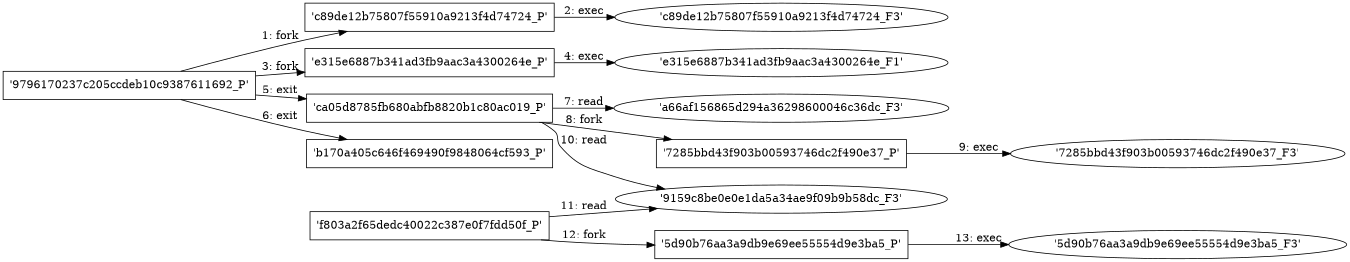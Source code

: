 digraph "D:\Learning\Paper\apt\基于CTI的攻击预警\Dataset\攻击图\ASGfromALLCTI\Threat Source newsletter (Aug. 19, 2021).dot" {
rankdir="LR"
size="9"
fixedsize="false"
splines="true"
nodesep=0.3
ranksep=0
fontsize=10
overlap="scalexy"
engine= "neato"
	"'9796170237c205ccdeb10c9387611692_P'" [node_type=Process shape=box]
	"'c89de12b75807f55910a9213f4d74724_P'" [node_type=Process shape=box]
	"'9796170237c205ccdeb10c9387611692_P'" -> "'c89de12b75807f55910a9213f4d74724_P'" [label="1: fork"]
	"'c89de12b75807f55910a9213f4d74724_P'" [node_type=Process shape=box]
	"'c89de12b75807f55910a9213f4d74724_F3'" [node_type=File shape=ellipse]
	"'c89de12b75807f55910a9213f4d74724_P'" -> "'c89de12b75807f55910a9213f4d74724_F3'" [label="2: exec"]
	"'9796170237c205ccdeb10c9387611692_P'" [node_type=Process shape=box]
	"'e315e6887b341ad3fb9aac3a4300264e_P'" [node_type=Process shape=box]
	"'9796170237c205ccdeb10c9387611692_P'" -> "'e315e6887b341ad3fb9aac3a4300264e_P'" [label="3: fork"]
	"'e315e6887b341ad3fb9aac3a4300264e_P'" [node_type=Process shape=box]
	"'e315e6887b341ad3fb9aac3a4300264e_F1'" [node_type=File shape=ellipse]
	"'e315e6887b341ad3fb9aac3a4300264e_P'" -> "'e315e6887b341ad3fb9aac3a4300264e_F1'" [label="4: exec"]
	"'9796170237c205ccdeb10c9387611692_P'" [node_type=Process shape=box]
	"'ca05d8785fb680abfb8820b1c80ac019_P'" [node_type=Process shape=box]
	"'9796170237c205ccdeb10c9387611692_P'" -> "'ca05d8785fb680abfb8820b1c80ac019_P'" [label="5: exit"]
	"'9796170237c205ccdeb10c9387611692_P'" [node_type=Process shape=box]
	"'b170a405c646f469490f9848064cf593_P'" [node_type=Process shape=box]
	"'9796170237c205ccdeb10c9387611692_P'" -> "'b170a405c646f469490f9848064cf593_P'" [label="6: exit"]
	"'a66af156865d294a36298600046c36dc_F3'" [node_type=file shape=ellipse]
	"'ca05d8785fb680abfb8820b1c80ac019_P'" [node_type=Process shape=box]
	"'ca05d8785fb680abfb8820b1c80ac019_P'" -> "'a66af156865d294a36298600046c36dc_F3'" [label="7: read"]
	"'ca05d8785fb680abfb8820b1c80ac019_P'" [node_type=Process shape=box]
	"'7285bbd43f903b00593746dc2f490e37_P'" [node_type=Process shape=box]
	"'ca05d8785fb680abfb8820b1c80ac019_P'" -> "'7285bbd43f903b00593746dc2f490e37_P'" [label="8: fork"]
	"'7285bbd43f903b00593746dc2f490e37_P'" [node_type=Process shape=box]
	"'7285bbd43f903b00593746dc2f490e37_F3'" [node_type=File shape=ellipse]
	"'7285bbd43f903b00593746dc2f490e37_P'" -> "'7285bbd43f903b00593746dc2f490e37_F3'" [label="9: exec"]
	"'9159c8be0e0e1da5a34ae9f09b9b58dc_F3'" [node_type=file shape=ellipse]
	"'ca05d8785fb680abfb8820b1c80ac019_P'" [node_type=Process shape=box]
	"'ca05d8785fb680abfb8820b1c80ac019_P'" -> "'9159c8be0e0e1da5a34ae9f09b9b58dc_F3'" [label="10: read"]
	"'9159c8be0e0e1da5a34ae9f09b9b58dc_F3'" [node_type=file shape=ellipse]
	"'f803a2f65dedc40022c387e0f7fdd50f_P'" [node_type=Process shape=box]
	"'f803a2f65dedc40022c387e0f7fdd50f_P'" -> "'9159c8be0e0e1da5a34ae9f09b9b58dc_F3'" [label="11: read"]
	"'f803a2f65dedc40022c387e0f7fdd50f_P'" [node_type=Process shape=box]
	"'5d90b76aa3a9db9e69ee55554d9e3ba5_P'" [node_type=Process shape=box]
	"'f803a2f65dedc40022c387e0f7fdd50f_P'" -> "'5d90b76aa3a9db9e69ee55554d9e3ba5_P'" [label="12: fork"]
	"'5d90b76aa3a9db9e69ee55554d9e3ba5_P'" [node_type=Process shape=box]
	"'5d90b76aa3a9db9e69ee55554d9e3ba5_F3'" [node_type=File shape=ellipse]
	"'5d90b76aa3a9db9e69ee55554d9e3ba5_P'" -> "'5d90b76aa3a9db9e69ee55554d9e3ba5_F3'" [label="13: exec"]
}
